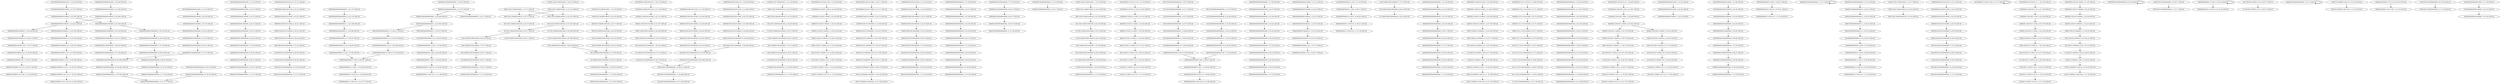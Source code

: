 digraph G {
    "01000000000000100000_2-22:20-LEN:20" -> "10000000000001000000_3-23:19-LEN:20";
    "00000000100000000000_9-29:31-LEN:20" -> "00000001000000000000_10-30:31-LEN:20";
    "00001000100101000000_6-26:24-LEN:20" -> "00010001001010000000_7-27:24-LEN:20";
    "00010000000000000111_5-25:37-LEN:20" -> "00100000000000001110_6-26:36-LEN:20";
    "11001100000100010000_6-25:306-LEN:20" -> "10011000001000100000_7-26:316-LEN:20";
    "01000100101000000000_9-28:288-LEN:20" -> "10001001010000000000_10-29:411-LEN:20";
    "01000000000000011110_7-26:209-LEN:20" -> "10000000000000111100_8-27:219-LEN:20";
    "00100000000000001000_1-20:322-LEN:20" -> "01000000000000010000_2-21:327-LEN:20";
    "00110011000001001000_4-24:28-LEN:20" -> "01100110000010010000_5-25:27-LEN:20";
    "01101001110000111011_9-29:23-LEN:20" -> "11010011100001110111_10-30:22-LEN:20";
    "01001011000000110000_10-29:110-LEN:20" -> "10010110000001100000_11-30:102-LEN:20";
    "00000100010010000000_5-25:19-LEN:20" -> "00001000100100000000_6-26:19-LEN:20";
    "00000000000000000000_7-27:32-LEN:20" -> "00000000000000000000_8-28:32-LEN:20";
    "00000001000000000000_9-29:17-LEN:20" -> "00000010000000000000_10-30:17-LEN:20";
    "00000000000100000000_6-26:19-LEN:20" -> "00000000001000000000_7-27:19-LEN:20";
    "00110001001010000000_7-26:104-LEN:20" -> "01100010010100000000_8-27:112-LEN:20";
    "00000001000000000000_1-21:18-LEN:20" -> "00000010000000000001_2-22:17-LEN:20";
    "10011000010001000000_7-27:35-LEN:20" -> "00110000100010000000_8-28:34-LEN:20";
    "00000000000000000000_9-29:29-LEN:20" -> "00000000000000000000_10-30:28-LEN:20";
    "00000000000111100110_11-30:296-LEN:20" -> "00000000001111001101_12-31:277-LEN:20";
    "00100000011010011110_1-21:19-LEN:20" -> "01000000110100111100_2-22:20-LEN:20";
    "10000000000000000011_5-25:24-LEN:20" -> "00000000000000000110_6-26:25-LEN:20";
    "00000000000000000000_6-26:22-LEN:20" -> "00000000000000000000_7-27:22-LEN:20";
    "00100010010100000000_8-28:26-LEN:20" -> "01000100101000000000_9-29:28-LEN:20";
    "00000000010000011101_7-27:17-LEN:20" -> "00000000100000111011_8-28:17-LEN:20";
    "00110011000001000100_4-24:17-LEN:20" -> "01100110000010001000_5-25:17-LEN:20";
    "00000001000000000000_9-29:16-LEN:20" -> "00000010000000000000_10-30:16-LEN:20";
    "00100000000000001111_6-25:210-LEN:20" -> "01000000000000011110_7-26:209-LEN:20";
    "10000001101001111000_3-23:21-LEN:20" -> "00000011010011110001_4-24:20-LEN:20";
    "00000000001000001101_7-27:27-LEN:20" -> "00000000010000011011_8-28:28-LEN:20";
    "10000010001000000001_11-30:352-LEN:20" -> "00000100010000000010_12-31:363-LEN:20";
    "00000000010000000000_8-27:338-LEN:20" -> "00000000100000000000_9-28:358-LEN:20";
    "00000000000000000110_6-26:25-LEN:20" -> "00000000000000001100_7-27:28-LEN:20";
    "01000000000000011100_7-27:36-LEN:20" -> "10000000000000111001_8-28:38-LEN:20";
    "00010001001010000000_7-27:24-LEN:20" -> "00100010010100000000_8-28:26-LEN:20";
    "00000000000011110011_9-29:22-LEN:20" -> "00000000000111100110_10-30:21-LEN:20";
    "00000010000011101110_11-30:193-LEN:20" -> "00000100000111011100_12-31:203-LEN:20";
    "00000000000000000111_4-24:99-LEN:20" -> "00000000000000001111_5-25:97-LEN:20";
    "00000000001000000000_7-27:26-LEN:20" -> "00000000010000000000_8-28:32-LEN:20";
    "00110000100010000000_8-28:16-LEN:20" -> "01100001000100000000_9-29:16-LEN:20";
    "01000000110100111000_2-22:26-LEN:20" -> "10000001101001110000_3-23:26-LEN:20";
    "00000000000000000000_5-25:17-LEN:20" -> "00000000000000000000_6-26:16-LEN:20";
    "00001000100101000000_5-25:20-LEN:20" -> "00010001001010000000_6-26:18-LEN:20";
    "01100010110000011100_8-27:184-LEN:20" -> "11000101100000111001_9-28:182-LEN:20";
    "00000110001001010000_4-23:107-LEN:20" -> "00001100010010100000_5-24:108-LEN:20";
    "01101111010100000000_8-27:74-LEN:20" -> "11011110101000000000_9-28:82-LEN:20";
    "00000000000000000000_6-26:31-LEN:20" -> "00000000000000000000_7-27:32-LEN:20";
    "00001100110000010001_1-21:17-LEN:20" -> "00011001100000100010_3-22:315-LEN:20";
    "00001100110000010001_1-21:17-LEN:20" -> "00011001100000100010_3-23:17-LEN:20";
    "00010001001010000000_6-26:18-LEN:20" -> "00100010010100000000_8-27:278-LEN:20";
    "11000001000100000001_10-30:17-LEN:20" -> "10000010001000000010_11-31:18-LEN:20";
    "00000000000000000000_4-23:218-LEN:20" -> "00000000000000000000_5-24:213-LEN:20";
    "00110010011100001110_8-27:183-LEN:20" -> "01100100111000011101_9-28:181-LEN:20";
    "00000000000000000000_4-24:24-LEN:20" -> "00000000000000000000_5-25:24-LEN:20";
    "00001001011000000110_7-26:107-LEN:20" -> "00010010110000001100_8-27:109-LEN:20";
    "00001000100100000000_6-26:19-LEN:20" -> "00010001001000000000_7-27:20-LEN:20";
    "00000000000000000000_5-25:30-LEN:20" -> "00000000000000000000_6-26:31-LEN:20";
    "00010000001001011000_1-20:117-LEN:20" -> "00100000010010110000_2-21:117-LEN:20";
    "00000000001000000000_6-26:17-LEN:20" -> "00000000010000000000_7-27:17-LEN:20";
    "00100000011010011100_1-21:29-LEN:20" -> "01000000110100111000_2-22:26-LEN:20";
    "00000000010000011101_8-27:200-LEN:20" -> "00000000100000111011_9-28:198-LEN:20";
    "00000000000000001000_1-21:20-LEN:20" -> "00000000000000010000_2-22:20-LEN:20";
    "00000000000000000000_10-30:28-LEN:20" -> "00000000000000000000_11-31:28-LEN:20";
    "00000010010110000001_5-24:107-LEN:20" -> "00000100101100000011_6-25:105-LEN:20";
    "00000000010000000000_7-27:44-LEN:20" -> "00000000100000000000_8-28:47-LEN:20";
    "01000000000000010000_2-22:31-LEN:20" -> "10000000000000100000_3-23:31-LEN:20";
    "00000000000000100000_3-22:240-LEN:20" -> "00000000000001000001_4-23:221-LEN:20";
    "00000000000000100000_3-22:240-LEN:20" -> "00000000000001000000_4-23:330-LEN:20";
    "00010001001010000000_7-26:260-LEN:20" -> "00100010010100000000_8-27:278-LEN:20";
    "10000000000000111100_8-27:219-LEN:20" -> "00000000000001111001_9-28:307-LEN:20";
    "00110001011000001110_7-26:176-LEN:20" -> "01100010110000011100_8-27:184-LEN:20";
    "00011000100101000000_6-25:107-LEN:20" -> "00110001001010000000_7-26:104-LEN:20";
    "00000001000100100000_3-23:21-LEN:20" -> "00000010001001000000_4-24:19-LEN:20";
    "00100000011001001110_1-20:204-LEN:20" -> "01000000110010011100_2-21:207-LEN:20";
    "00000110100111000011_5-25:22-LEN:20" -> "00001101001110000111_6-26:21-LEN:20";
    "10111101010000000000_10-29:87-LEN:20" -> "01111010100000000000_11-30:91-LEN:20";
    "00000000000000000000_3-23:26-LEN:20" -> "00000000000000000000_4-24:24-LEN:20";
    "00000000100010010100_2-22:21-LEN:20" -> "00000001000100101000_3-23:21-LEN:20";
    "00000100101100000011_6-25:105-LEN:20" -> "00001001011000000110_7-26:107-LEN:20";
    "00010001001000000000_7-27:20-LEN:20" -> "00100010010000000000_8-28:19-LEN:20";
    "00000010001001010000_3-23:20-LEN:20" -> "00000100010010100000_4-24:20-LEN:20";
    "00000000000000000000_10-30:20-LEN:20" -> "00000000000000000000_11-31:20-LEN:20";
    "00000000100000000000_9-28:358-LEN:20" -> "00000001000000000000_10-29:362-LEN:20";
    "00000000000010000000_4-24:19-LEN:20" -> "00000000000100000000_5-25:19-LEN:20";
    "00001100010110000011_5-24:183-LEN:20" -> "00011000101100000111_6-25:177-LEN:20";
    "00000000000000000000_8-28:23-LEN:20" -> "00000000000000000000_9-29:26-LEN:20";
    "00110100111100011101_8-28:19-LEN:20" -> "01101001111000111011_9-29:20-LEN:20";
    "00000000000001110011_9-29:21-LEN:20" -> "00000000000011100110_10-30:21-LEN:20";
    "00000011010011110001_4-24:20-LEN:20" -> "00000110100111100011_5-25:20-LEN:20";
    "00000000000000000000_3-22:216-LEN:20" -> "00000000000000000000_4-23:218-LEN:20";
    "00000001000000000000_1-21:17-LEN:20" -> "00000001000000000000_1-21:17-LEN:20";
    "11001001110000111011_10-29:175-LEN:20" -> "10010011100001110111_11-30:167-LEN:20";
    "10011000001000100000_6-26:16-LEN:20" -> "00110000010001000000_8-27:338-LEN:20";
    "10011000001000100000_7-26:316-LEN:20" -> "00110000010001000000_8-27:338-LEN:20";
    "00000110100111100011_5-25:20-LEN:20" -> "00001101001111000111_6-26:20-LEN:20";
    "10000000000001000000_3-23:19-LEN:20" -> "00000000000010000000_4-24:19-LEN:20";
    "00000000000011100110_10-30:45-LEN:20" -> "00000000000111001101_11-31:36-LEN:20";
    "00001101111010100000_5-24:71-LEN:20" -> "00011011110101000000_6-25:74-LEN:20";
    "01010000000000000000_2-22:26-LEN:20" -> "10100000000000000000_3-23:28-LEN:20";
    "00010000000000001111_5-25:19-LEN:20" -> "00100000000000011110_6-26:19-LEN:20";
    "00000000000100000000_5-25:19-LEN:20" -> "00000000001000000000_6-26:17-LEN:20";
    "10000000000001111001_8-28:17-LEN:20" -> "00000000000011110011_9-29:22-LEN:20";
    "00001101001111000111_6-26:20-LEN:20" -> "00011010011110001110_7-27:21-LEN:20";
    "00000000000000000000_7-27:22-LEN:20" -> "00000000000000000000_8-28:23-LEN:20";
    "01000110011000010001_1-21:17-LEN:20" -> "10001100110000100010_2-22:16-LEN:20";
    "00001001001010000000_6-26:32-LEN:20" -> "00010010010100000000_7-27:32-LEN:20";
    "00101001000000000000_1-20:70-LEN:20" -> "01010010000000000000_2-21:71-LEN:20";
    "00100000011010011100_1-21:17-LEN:20" -> "00100000011010011100_1-21:17-LEN:20";
    "10000000010001001000_1-21:19-LEN:20" -> "00000000100010010000_2-22:20-LEN:20";
    "00100100101000000000_8-28:33-LEN:20" -> "01001001010000000000_9-29:35-LEN:20";
    "00000000000000001100_7-27:28-LEN:20" -> "00000000000000011001_9-28:87-LEN:20";
    "00000010000000000000_10-30:16-LEN:20" -> "00000100000000000000_12-31:377-LEN:20";
    "00000001000000000000_10-29:362-LEN:20" -> "00000010000000000000_11-30:363-LEN:20";
    "00000010010010100000_4-24:33-LEN:20" -> "00000100100101000000_5-25:36-LEN:20";
    "00000000000000011001_9-28:87-LEN:20" -> "00000000000000110011_10-29:83-LEN:20";
    "00000000000000000000_5-24:213-LEN:20" -> "00000000000000000000_6-25:219-LEN:20";
    "00000000000000000000_9-29:20-LEN:20" -> "00000000000000000000_10-30:20-LEN:20";
    "00000001000000000000_1-21:23-LEN:20" -> "00000010000000000001_2-22:21-LEN:20";
    "10001100110000100010_2-22:33-LEN:20" -> "00011001100001000100_3-23:34-LEN:20";
    "00100000000000010000_1-21:46-LEN:20" -> "01000000000000100000_2-22:45-LEN:20";
    "00010010100000000000_11-30:408-LEN:20" -> "00100101000000000000_12-31:416-LEN:20";
    "00000000000000000000_2-22:31-LEN:20" -> "00000000000000000000_3-23:28-LEN:20";
    "01000000000000000001_4-24:23-LEN:20" -> "10000000000000000011_5-25:24-LEN:20";
    "01001000000000000000_4-23:73-LEN:20" -> "10010000000000000001_5-24:68-LEN:20";
    "00000000000010000011_5-25:26-LEN:20" -> "00000000000100000110_6-26:27-LEN:20";
    "00000000000000000000_4-24:16-LEN:20" -> "00000000000000000000_5-25:17-LEN:20";
    "01100100111000011101_9-28:181-LEN:20" -> "11001001110000111011_10-29:175-LEN:20";
    "00000001000001110111_10-29:197-LEN:20" -> "00000010000011101110_11-30:193-LEN:20";
    "00000000000100000111_6-25:184-LEN:20" -> "00000000001000001110_7-26:187-LEN:20";
    "00100000000000000011_6-25:65-LEN:20" -> "01000000000000000110_7-26:64-LEN:20";
    "00000001000100101000_3-23:21-LEN:20" -> "00000010001001010000_4-24:21-LEN:20";
    "10001100110000100010_2-22:16-LEN:20" -> "00011001100001000100_3-23:16-LEN:20";
    "00000010000000000000_11-30:363-LEN:20" -> "00000100000000000000_12-31:377-LEN:20";
    "01000000110010011100_2-21:207-LEN:20" -> "10000001100100111000_3-22:209-LEN:20";
    "00000000000000010000_2-22:20-LEN:20" -> "00000000000000100001_3-23:19-LEN:20";
    "00000000001000000000_6-26:44-LEN:20" -> "00000000010000000000_7-27:44-LEN:20";
    "01000000110100111100_2-22:20-LEN:20" -> "10000001101001111000_3-23:21-LEN:20";
    "00000000000000111100_7-27:94-LEN:20" -> "00000000000001111001_9-28:307-LEN:20";
    "00000001001001010000_3-23:32-LEN:20" -> "00000010010010100000_4-24:33-LEN:20";
    "00000000000000000000_1-21:29-LEN:20" -> "00000000000000000000_2-22:27-LEN:20";
    "00000000001000000000_7-27:19-LEN:20" -> "00000000010000000000_8-28:20-LEN:20";
    "00000000000001111001_9-28:307-LEN:20" -> "00000000000011110011_10-29:294-LEN:20";
    "00011001001111000111_7-26:136-LEN:20" -> "00110010011110001110_8-27:144-LEN:20";
    "00110000010001000000_8-27:338-LEN:20" -> "01100000100010000000_9-28:351-LEN:20";
    "00000000000000000000_7-26:210-LEN:20" -> "00000000000000000000_8-27:219-LEN:20";
    "00100000000000010000_1-21:22-LEN:20" -> "01000000000000100000_2-22:20-LEN:20";
    "00010110000011100110_11-30:188-LEN:20" -> "00101100000111001100_12-31:193-LEN:20";
    "00000000000000000000_1-21:127-LEN:20" -> "00000000000000000001_2-22:110-LEN:20";
    "00000000000100000000_6-25:317-LEN:20" -> "00000000001000000000_7-26:319-LEN:20";
    "01000000000000010000_2-21:327-LEN:20" -> "10000000000000100000_3-22:325-LEN:20";
    "00010010110000001100_8-27:109-LEN:20" -> "00100101100000011000_9-28:111-LEN:20";
    "01100100111100011101_9-28:138-LEN:20" -> "11001001111000111011_10-29:134-LEN:20";
    "10000001001011000000_4-23:109-LEN:20" -> "00000010010110000001_5-24:107-LEN:20";
    "00000000100000111011_9-28:198-LEN:20" -> "00000001000001110111_10-29:197-LEN:20";
    "00000000000001000001_3-23:21-LEN:20" -> "00000000000010000011_4-24:19-LEN:20";
    "00000000000000010000_1-21:21-LEN:20" -> "00000000000000100000_2-22:22-LEN:20";
    "00011001011000001110_6-26:22-LEN:20" -> "00110010110000011100_7-27:23-LEN:20";
    "00000011001011000001_3-23:24-LEN:20" -> "00000110010110000011_4-24:23-LEN:20";
    "00000000010000000000_8-28:32-LEN:20" -> "00000000100000000000_9-29:31-LEN:20";
    "10001100110000010010_2-22:35-LEN:20" -> "00011001100000100100_3-23:33-LEN:20";
    "00000000000111100110_10-30:21-LEN:20" -> "00000000001111001101_11-31:19-LEN:20";
    "00000011011110101000_3-22:72-LEN:20" -> "00000110111101010000_4-23:71-LEN:20";
    "00000000000000000000_2-22:27-LEN:20" -> "00000000000000000000_3-23:26-LEN:20";
    "00000011001001110000_4-23:202-LEN:20" -> "00000110010011100001_5-24:179-LEN:20";
    "00000011001001110000_4-23:202-LEN:20" -> "00000110010011100001_5-25:22-LEN:20";
    "00000000100000000000_9-29:16-LEN:20" -> "00000000100000000000_9-29:16-LEN:20";
    "00000100000000000011_3-23:22-LEN:20" -> "00001000000000000111_4-24:19-LEN:20";
    "00000000000000000000_9-28:234-LEN:20" -> "00000000000000000000_10-29:237-LEN:20";
    "10000000010001001010_1-21:21-LEN:20" -> "00000000100010010100_2-22:21-LEN:20";
    "00000000010000011011_8-28:28-LEN:20" -> "00000000100000110111_9-29:27-LEN:20";
    "01100001000100000000_9-29:36-LEN:20" -> "11000010001000000001_10-30:34-LEN:20";
    "10000001100100111000_3-22:209-LEN:20" -> "00000011001001110000_4-23:202-LEN:20";
    "00000000000000010000_2-21:244-LEN:20" -> "00000000000000100000_3-22:240-LEN:20";
    "01000110011000001000_1-20:313-LEN:20" -> "10001100110000010001_2-21:314-LEN:20";
    "10000000000000001100_8-27:68-LEN:20" -> "00000000000000011001_9-28:87-LEN:20";
    "01000100101000000000_9-29:28-LEN:20" -> "10001001010000000000_10-30:36-LEN:20";
    "11000001000100000000_10-29:353-LEN:20" -> "10000010001000000001_11-30:352-LEN:20";
    "00100110000010001000_4-24:16-LEN:20" -> "01001100000100010000_5-25:16-LEN:20";
    "00000000000010000000_5-25:27-LEN:20" -> "00000000000100000000_6-26:23-LEN:20";
    "00110000100010000000_8-28:34-LEN:20" -> "01100001000100000000_9-29:36-LEN:20";
    "01100010010100000000_8-27:112-LEN:20" -> "11000100101000000000_9-28:119-LEN:20";
    "00110010011100001101_8-28:23-LEN:20" -> "01100100111000011011_9-29:23-LEN:20";
    "01101001111000111011_9-29:20-LEN:20" -> "11010011110001110110_10-30:20-LEN:20";
    "01000000000000111100_7-27:16-LEN:20" -> "10000000000001111001_8-28:17-LEN:20";
    "00000000000000000000_10-30:25-LEN:20" -> "00000000000000000000_11-31:25-LEN:20";
    "00000000100010010100_2-21:280-LEN:20" -> "00000001000100101000_3-22:272-LEN:20";
    "00010011000001000100_3-23:17-LEN:20" -> "00100110000010001000_4-24:16-LEN:20";
    "00000110010011110001_5-24:140-LEN:20" -> "00001100100111100011_6-25:134-LEN:20";
    "10010110000011100110_10-30:25-LEN:20" -> "00101100000111001100_11-31:24-LEN:20";
    "00000000000010000011_5-24:192-LEN:20" -> "00000000000100000111_6-25:184-LEN:20";
    "00000000100000000000_8-28:17-LEN:20" -> "00000001000000000000_9-29:17-LEN:20";
    "11000100101000000000_9-28:119-LEN:20" -> "10001001010000000000_10-29:411-LEN:20";
    "01000100110000010001_1-21:16-LEN:20" -> "10001001100000100010_2-22:16-LEN:20";
    "00000000000000000000_8-28:32-LEN:20" -> "00000000000000000000_9-29:29-LEN:20";
    "00100101100000011000_9-28:111-LEN:20" -> "01001011000000110000_10-29:110-LEN:20";
    "00000110001011000001_4-23:194-LEN:20" -> "00001100010110000011_5-24:183-LEN:20";
    "11000101100000111001_9-28:182-LEN:20" -> "10001011000001110011_10-29:185-LEN:20";
    "00011001100000100010_3-22:315-LEN:20" -> "00110011000001000100_4-23:316-LEN:20";
    "10010010100000000000_10-30:49-LEN:20" -> "00100101000000000000_11-31:47-LEN:20";
    "10001001010000000000_10-30:17-LEN:20" -> "00010010100000000000_11-31:17-LEN:20";
    "01000000110010011110_2-21:155-LEN:20" -> "10000001100100111100_3-22:158-LEN:20";
    "10001001000000000000_10-30:23-LEN:20" -> "00010010000000000000_11-31:22-LEN:20";
    "00000000000000000000_7-27:17-LEN:20" -> "00000000000000000000_8-28:20-LEN:20";
    "01100110000010010000_5-25:27-LEN:20" -> "11001100000100100000_6-26:27-LEN:20";
    "00000001101111010100_2-21:71-LEN:20" -> "00000011011110101000_3-22:72-LEN:20";
    "00000000110111101010_1-20:69-LEN:20" -> "00000001101111010100_2-21:71-LEN:20";
    "00000000000000000000_8-27:219-LEN:20" -> "00000000000000000000_9-28:234-LEN:20";
    "00000000000011110011_10-29:294-LEN:20" -> "00000000000111100110_11-30:296-LEN:20";
    "00000000000000011110_6-26:94-LEN:20" -> "00000000000000111100_7-27:94-LEN:20";
    "00000000000000000000_11-30:240-LEN:20" -> "00000000000000000000_12-31:249-LEN:20";
    "00000110010110000011_4-24:23-LEN:20" -> "00001100101100000111_5-25:22-LEN:20";
    "00001000000000000011_4-23:253-LEN:20" -> "00010000000000000111_5-25:37-LEN:20";
    "00001000000000000011_4-23:253-LEN:20" -> "00010000000000000111_5-24:217-LEN:20";
    "00110000010010000000_8-28:31-LEN:20" -> "01100000100100000000_9-29:34-LEN:20";
    "01000000000000000110_7-26:64-LEN:20" -> "10000000000000001100_8-27:68-LEN:20";
    "00000000000000000000_6-25:219-LEN:20" -> "00000000000000000000_7-26:210-LEN:20";
    "00000000000001000001_4-23:221-LEN:20" -> "00000000000010000011_5-25:26-LEN:20";
    "00000000000001000001_4-23:221-LEN:20" -> "00000000000010000011_5-24:192-LEN:20";
    "00100000000000001000_1-21:30-LEN:20" -> "01000000000000010000_2-22:31-LEN:20";
    "00000000000111100110_10-30:36-LEN:20" -> "00000000001111001101_11-31:34-LEN:20";
    "00000000110010110000_1-21:25-LEN:20" -> "00000001100101100000_2-22:25-LEN:20";
    "10011000010001000000_7-27:16-LEN:20" -> "00110000100010000000_8-28:16-LEN:20";
    "00010000000000000111_5-24:217-LEN:20" -> "00100000000000001111_6-25:210-LEN:20";
    "00011001001110000111_7-26:175-LEN:20" -> "00110010011100001110_8-27:183-LEN:20";
    "00000010001001000000_4-24:19-LEN:20" -> "00000100010010000000_5-25:19-LEN:20";
    "11000010001000000001_10-30:34-LEN:20" -> "10000100010000000010_11-31:36-LEN:20";
    "00000000000100000000_5-25:45-LEN:20" -> "00000000001000000000_6-26:44-LEN:20";
    "11010011110001110110_10-30:20-LEN:20" -> "10100111100011101101_11-31:18-LEN:20";
    "10000000010001001010_1-20:249-LEN:20" -> "00000000100010010100_2-21:280-LEN:20";
    "00000001000000000000_10-30:31-LEN:20" -> "00000010000000000000_11-31:31-LEN:20";
    "01100000100010000000_9-29:17-LEN:20" -> "11000001000100000001_10-30:17-LEN:20";
    "01100110000010001000_5-25:17-LEN:20" -> "11001100000100010000_6-26:16-LEN:20";
    "01000100100000000000_9-29:19-LEN:20" -> "10001001000000000000_10-30:23-LEN:20";
    "10010011110001110110_11-30:130-LEN:20" -> "00100111100011101101_12-31:124-LEN:20";
    "10000001101001110000_3-23:26-LEN:20" -> "00000011010011100001_4-24:23-LEN:20";
    "00100010010100000000_8-27:278-LEN:20" -> "01000100101000000000_9-28:288-LEN:20";
    "11000001001000000001_10-30:34-LEN:20" -> "10000010010000000010_11-31:33-LEN:20";
    "00000000000000110011_10-29:83-LEN:20" -> "00000000000001100110_11-30:82-LEN:20";
    "00000100100101000000_5-25:36-LEN:20" -> "00001001001010000000_6-26:32-LEN:20";
    "00000010000000000000_2-21:273-LEN:20" -> "00000100000000000001_3-23:17-LEN:20";
    "00000010000000000000_2-21:273-LEN:20" -> "00000100000000000001_3-22:264-LEN:20";
    "00011010011110001110_7-27:21-LEN:20" -> "00110100111100011101_8-28:19-LEN:20";
    "00000000001000001110_6-26:16-LEN:20" -> "00000000010000011101_7-27:17-LEN:20";
    "01000000000000111100_7-27:20-LEN:20" -> "10000000000001111001_8-28:26-LEN:20";
    "00000000000010000011_4-24:19-LEN:20" -> "00000000000100000111_5-25:18-LEN:20";
    "11001100001000100000_6-26:33-LEN:20" -> "10011000010001000000_7-27:35-LEN:20";
    "00000001000001101110_10-30:27-LEN:20" -> "00000010000011011100_11-31:26-LEN:20";
    "00000000000000000000_9-29:26-LEN:20" -> "00000000000000000000_10-30:25-LEN:20";
    "00000000000100000110_6-26:27-LEN:20" -> "00000000001000001101_7-27:27-LEN:20";
    "00011011110101000000_6-25:74-LEN:20" -> "00110111101010000000_7-26:72-LEN:20";
    "00000000000000000000_8-28:20-LEN:20" -> "00000000000000000000_9-29:20-LEN:20";
    "00001100101100000111_5-25:22-LEN:20" -> "00011001011000001110_6-26:22-LEN:20";
    "01100101100000111001_8-28:23-LEN:20" -> "11001011000001110011_9-29:23-LEN:20";
    "00110010110000011100_7-27:23-LEN:20" -> "01100101100000111001_8-28:23-LEN:20";
    "00000000000000000000_6-26:16-LEN:20" -> "00000000000000000000_7-27:17-LEN:20";
    "00000000000000000001_2-22:110-LEN:20" -> "00000000000000000011_3-23:108-LEN:20";
    "00000000000011110011_9-29:16-LEN:20" -> "00000000000111100110_10-30:16-LEN:20";
    "00011001100001000100_3-23:34-LEN:20" -> "00110011000010001000_4-24:34-LEN:20";
    "00001100100111000011_6-25:179-LEN:20" -> "00011001001110000111_7-26:175-LEN:20";
    "00000000000011100110_10-30:21-LEN:20" -> "00000000000111001101_11-31:19-LEN:20";
    "00000000000010000000_5-25:18-LEN:20" -> "00000000000100000000_6-26:19-LEN:20";
    "00001000000000000111_4-24:19-LEN:20" -> "00010000000000001111_5-25:19-LEN:20";
    "10001100110000010001_2-21:314-LEN:20" -> "00011001100000100010_3-22:315-LEN:20";
    "10001100110000010001_2-21:314-LEN:20" -> "00011001100000100010_3-23:17-LEN:20";
    "11001001110000110111_10-30:23-LEN:20" -> "10010011100001101110_11-31:25-LEN:20";
    "00100000000000001110_6-26:36-LEN:20" -> "01000000000000011100_7-27:36-LEN:20";
    "00000100010010100000_5-24:264-LEN:20" -> "00001000100101000000_6-25:264-LEN:20";
    "00001100100111100011_6-25:134-LEN:20" -> "00011001001111000111_7-26:136-LEN:20";
    "10100100000000000000_3-22:72-LEN:20" -> "01001000000000000000_4-23:73-LEN:20";
    "00000000000010000000_4-24:44-LEN:20" -> "00000000000100000000_5-25:45-LEN:20";
    "01100110000100010000_5-25:33-LEN:20" -> "11001100001000100000_6-26:33-LEN:20";
    "00001100100111000011_6-26:18-LEN:20" -> "00011001001110000110_7-27:19-LEN:20";
    "00000000000001000000_4-24:31-LEN:20" -> "00000000000010000000_5-25:27-LEN:20";
    "00000000000000000000_3-23:28-LEN:20" -> "00000000000000000000_4-24:30-LEN:20";
    "00000100000000000001_3-22:264-LEN:20" -> "00001000000000000011_4-23:253-LEN:20";
    "01000000000000100000_2-22:45-LEN:20" -> "10000000000001000000_3-23:44-LEN:20";
    "00000000000000001000_1-20:236-LEN:20" -> "00000000000000010000_2-21:244-LEN:20";
    "01000110011000001001_1-21:34-LEN:20" -> "10001100110000010010_2-22:35-LEN:20";
    "00110010011000011101_8-28:17-LEN:20" -> "01100100110000111011_9-29:17-LEN:20";
    "00000000000000000000_1-21:19-LEN:20" -> "00000000000000000000_2-22:19-LEN:20";
    "00000010000000000000_1-21:17-LEN:20" -> "00000010000000000000_1-21:17-LEN:20";
    "01000001100010010100_2-21:118-LEN:20" -> "10000011000100101000_3-22:113-LEN:20";
    "00000000100000000000_8-28:47-LEN:20" -> "00000001000000000000_9-29:49-LEN:20";
    "01100110000010001000_5-24:306-LEN:20" -> "11001100000100010000_6-25:306-LEN:20";
    "10011000001000100000_7-27:17-LEN:20" -> "00110000010001000000_8-28:17-LEN:20";
    "00000000100100101000_2-22:33-LEN:20" -> "00000001001001010000_3-23:32-LEN:20";
    "00000000010000000000_7-27:16-LEN:20" -> "00000000100000000000_8-28:17-LEN:20";
    "01001001010000000000_9-29:35-LEN:20" -> "10010010100000000000_10-30:49-LEN:20";
    "10000000010010010100_1-21:31-LEN:20" -> "00000000100100101000_2-22:33-LEN:20";
    "01100000100010000000_9-28:351-LEN:20" -> "11000001000100000000_10-29:353-LEN:20";
    "00010010010100000000_7-27:32-LEN:20" -> "00100100101000000000_8-28:33-LEN:20";
    "00000001000100101000_2-22:20-LEN:20" -> "00000010001001010000_3-23:20-LEN:20";
    "00000000010000000000_8-28:20-LEN:20" -> "00000000100000000000_9-29:20-LEN:20";
    "00011000101100000111_6-25:177-LEN:20" -> "00110001011000001110_7-26:176-LEN:20";
    "00100010010000000000_8-28:19-LEN:20" -> "01000100100000000000_9-29:19-LEN:20";
    "01100100111000011011_9-29:23-LEN:20" -> "11001001110000110111_10-30:23-LEN:20";
    "10001011000001100110_10-30:16-LEN:20" -> "00010110000011001100_11-31:16-LEN:20";
    "00000010000000000000_10-30:17-LEN:20" -> "00000100000000000000_11-31:18-LEN:20";
    "00000000000000000000_4-24:30-LEN:20" -> "00000000000000000000_5-25:30-LEN:20";
    "00000010000000000000_10-30:49-LEN:20" -> "00000100000000000000_11-31:50-LEN:20";
    "11001001111000111011_10-29:134-LEN:20" -> "10010011110001110110_11-30:130-LEN:20";
    "00110100111000011101_8-28:23-LEN:20" -> "01101001110000111011_9-29:23-LEN:20";
    "00000000000000100000_2-22:22-LEN:20" -> "00000000000001000001_3-23:21-LEN:20";
    "00000000001000001110_7-26:187-LEN:20" -> "00000000010000011101_8-27:200-LEN:20";
    "01010010000000000000_2-21:71-LEN:20" -> "10100100000000000000_3-22:72-LEN:20";
    "01000110011000010001_1-21:35-LEN:20" -> "10001100110000100010_2-22:33-LEN:20";
    "11010011100001110111_10-30:22-LEN:20" -> "10100111000011101110_11-31:22-LEN:20";
    "11001011000001110011_9-29:23-LEN:20" -> "10010110000011100110_10-30:25-LEN:20";
    "10000000000000111001_8-28:38-LEN:20" -> "00000000000001110011_9-29:46-LEN:20";
    "10001001100000100010_2-22:16-LEN:20" -> "00010011000001000100_3-23:17-LEN:20";
    "00000001000100101000_3-22:272-LEN:20" -> "00000010001001010000_4-23:268-LEN:20";
    "00000000000011110011_9-29:16-LEN:20" -> "00000000000011110011_9-29:16-LEN:20";
    "10000001100100111100_3-22:158-LEN:20" -> "00000011001001111000_4-23:155-LEN:20";
    "00000000000010000000_5-24:316-LEN:20" -> "00000000000100000000_6-25:317-LEN:20";
    "00000001100010110000_2-21:202-LEN:20" -> "00000011000101100000_3-22:204-LEN:20";
    "00000110010011100001_5-24:179-LEN:20" -> "00001100100111000011_6-25:179-LEN:20";
    "01111010100000000000_11-30:91-LEN:20" -> "11110101000000000001_12-31:78-LEN:20";
    "10000000000000100000_3-23:31-LEN:20" -> "00000000000001000000_4-24:31-LEN:20";
    "00000000000001000000_4-23:330-LEN:20" -> "00000000000010000000_5-25:18-LEN:20";
    "00000000000001000000_4-23:330-LEN:20" -> "00000000000010000000_5-24:316-LEN:20";
    "00000000000000001111_5-25:97-LEN:20" -> "00000000000000011110_6-26:94-LEN:20";
    "00000001000000000000_9-29:49-LEN:20" -> "00000010000000000000_10-30:49-LEN:20";
    "01000000100101100000_3-22:112-LEN:20" -> "10000001001011000000_4-23:109-LEN:20";
    "00001101001110000111_6-26:21-LEN:20" -> "00011010011100001110_7-27:24-LEN:20";
    "10010011100001110111_11-30:167-LEN:20" -> "00100111000011101110_12-31:174-LEN:20";
    "10000000000000100000_3-22:325-LEN:20" -> "00000000000001000001_4-23:221-LEN:20";
    "10000000000000100000_3-22:325-LEN:20" -> "00000000000001000000_4-23:330-LEN:20";
    "00001100010010100000_5-24:108-LEN:20" -> "00011000100101000000_6-25:107-LEN:20";
    "00100000110001001010_1-20:114-LEN:20" -> "01000001100010010100_2-21:118-LEN:20";
    "00011001100000100100_3-23:33-LEN:20" -> "00110011000001001000_4-24:28-LEN:20";
    "00000000100000110111_9-29:27-LEN:20" -> "00000001000001101110_10-30:27-LEN:20";
    "10000000100010010100_1-21:18-LEN:20" -> "00000001000100101000_2-22:20-LEN:20";
    "00000000000000000000_1-21:36-LEN:20" -> "00000000000000000000_2-22:31-LEN:20";
    "00000000000000000000_5-25:24-LEN:20" -> "00000000000000000000_6-26:22-LEN:20";
    "00100000011001001111_1-20:154-LEN:20" -> "01000000110010011110_2-21:155-LEN:20";
    "00000000000000000000_1-20:222-LEN:20" -> "00000000000000000000_2-21:227-LEN:20";
    "00110011000010001000_4-24:34-LEN:20" -> "01100110000100010000_5-25:33-LEN:20";
    "00000000000000000000_2-21:227-LEN:20" -> "00000000000000000000_3-22:216-LEN:20";
    "00000000100010010000_2-22:20-LEN:20" -> "00000001000100100000_3-23:21-LEN:20";
    "00000010001001010000_4-24:21-LEN:20" -> "00000100010010100000_5-25:21-LEN:20";
    "10010110000001100000_11-30:102-LEN:20" -> "00101100000011000000_12-31:106-LEN:20";
    "00000000100000000000_9-29:20-LEN:20" -> "00000001000000000000_10-30:19-LEN:20";
    "00110000010001000000_8-28:17-LEN:20" -> "01100000100010000000_9-29:17-LEN:20";
    "10100000000000000000_3-23:28-LEN:20" -> "01000000000000000001_4-24:23-LEN:20";
    "10001001010000000000_10-29:411-LEN:20" -> "00010010100000000000_11-30:408-LEN:20";
    "10000011000100101000_3-22:113-LEN:20" -> "00000110001001010000_4-23:107-LEN:20";
    "10001011000001110011_10-29:185-LEN:20" -> "00010110000011100110_11-30:188-LEN:20";
    "00000011010011100001_4-24:23-LEN:20" -> "00000110100111000011_5-25:22-LEN:20";
    "00000000000001110011_9-29:46-LEN:20" -> "00000000000011100110_10-30:45-LEN:20";
    "00100000000000011110_6-26:19-LEN:20" -> "01000000000000111100_7-27:20-LEN:20";
    "00000000000000000000_2-22:19-LEN:20" -> "00000000000000000000_3-23:18-LEN:20";
    "00000000001000000000_7-26:319-LEN:20" -> "00000000010000000000_8-27:338-LEN:20";
    "00000110111101010000_4-23:71-LEN:20" -> "00001101111010100000_5-24:71-LEN:20";
    "00000000000011110011_9-29:38-LEN:20" -> "00000000000111100110_10-30:36-LEN:20";
    "00000001100101100000_2-22:25-LEN:20" -> "00000011001011000001_3-23:24-LEN:20";
    "10000000000001000000_3-23:44-LEN:20" -> "00000000000010000000_4-24:44-LEN:20";
    "00011001001110000110_7-27:19-LEN:20" -> "00110010011100001101_8-28:23-LEN:20";
    "00110010011110001110_8-27:144-LEN:20" -> "01100100111100011101_9-28:138-LEN:20";
    "01100000100100000000_9-29:34-LEN:20" -> "11000001001000000001_10-30:34-LEN:20";
    "00000010000011101110_10-30:16-LEN:20" -> "00000100000111011100_11-31:16-LEN:20";
    "00001000100101000000_6-25:264-LEN:20" -> "00010001001010000000_7-26:260-LEN:20";
    "00011010011100001110_7-27:24-LEN:20" -> "00110100111000011101_8-28:23-LEN:20";
    "10000000000001111001_8-28:26-LEN:20" -> "00000000000011110011_9-29:38-LEN:20";
    "00100000010010110000_2-21:117-LEN:20" -> "01000000100101100000_3-22:112-LEN:20";
    "00000000000000000000_3-23:18-LEN:20" -> "00000000000000000000_4-24:16-LEN:20";
    "00000010001001010000_4-23:268-LEN:20" -> "00000100010010100000_5-24:264-LEN:20";
    "00101000000000000000_1-21:27-LEN:20" -> "01010000000000000000_2-22:26-LEN:20";
    "11001100000100010000_6-26:16-LEN:20" -> "10011000001000100000_7-27:17-LEN:20";
    "00000011000101100000_3-22:204-LEN:20" -> "00000110001011000001_4-23:194-LEN:20";
    "01100110000010001000_5-25:17-LEN:20" -> "11001100000100010000_6-26:17-LEN:20";
    "00000000000100000000_6-26:23-LEN:20" -> "00000000001000000000_7-27:26-LEN:20";
    "10001001010000000000_10-30:19-LEN:20" -> "00010010100000000000_11-31:19-LEN:20";
    "10001001010000000000_10-30:36-LEN:20" -> "00010010100000000000_11-31:37-LEN:20";
    "00110111101010000000_7-26:72-LEN:20" -> "01101111010100000000_8-27:74-LEN:20";
    "00000100010010100000_5-25:21-LEN:20" -> "00001000100101000000_6-26:24-LEN:20";
    "00000000000001100110_11-30:82-LEN:20" -> "00000000000011001100_12-31:85-LEN:20";
    "00000000010000000000_7-27:17-LEN:20" -> "00000000100000000000_9-28:358-LEN:20";
    "00011001100000100010_3-23:17-LEN:20" -> "00110011000001000100_4-24:17-LEN:20";
    "00000010000000000001_2-22:21-LEN:20" -> "00000100000000000011_3-23:22-LEN:20";
    "00000001000000000000_1-20:270-LEN:20" -> "00000010000000000000_2-21:273-LEN:20";
    "10010000000000000001_5-24:68-LEN:20" -> "00100000000000000011_6-25:65-LEN:20";
    "00000000000100000111_5-25:18-LEN:20" -> "00000000001000001110_6-26:16-LEN:20";
    "01001100000100010000_5-25:16-LEN:20" -> "10011000001000100000_6-26:16-LEN:20";
    "00000001000000000000_10-30:19-LEN:20" -> "00000010000000000000_11-31:20-LEN:20";
    "00000110010011100001_5-25:22-LEN:20" -> "00001100100111000011_6-26:18-LEN:20";
    "00000011001001111000_4-23:155-LEN:20" -> "00000110010011110001_5-24:140-LEN:20";
    "00000000000000000000_10-29:237-LEN:20" -> "00000000000000000000_11-30:240-LEN:20";
    "01000000000000100000_2-22:16-LEN:20" -> "10000000000001000000_3-23:16-LEN:20";
    "00100000000000010000_1-21:16-LEN:20" -> "01000000000000100000_2-22:16-LEN:20";
    "00000000000000000011_3-23:108-LEN:20" -> "00000000000000000111_4-24:99-LEN:20";
    "00000100010010100000_4-24:20-LEN:20" -> "00001000100101000000_5-25:20-LEN:20";
    "11001100000100100000_6-26:27-LEN:20" -> "10011000001001000000_7-27:31-LEN:20";
    "00110011000001000100_4-23:316-LEN:20" -> "01100110000010001000_5-24:306-LEN:20";
    "00110011000001000100_4-23:316-LEN:20" -> "01100110000010001000_5-25:17-LEN:20";
    "11011110101000000000_9-28:82-LEN:20" -> "10111101010000000000_10-29:87-LEN:20";
    "00000000110001011000_1-20:198-LEN:20" -> "00000001100010110000_2-21:202-LEN:20";
    "10011000001001000000_7-27:31-LEN:20" -> "00110000010010000000_8-28:31-LEN:20";
}
